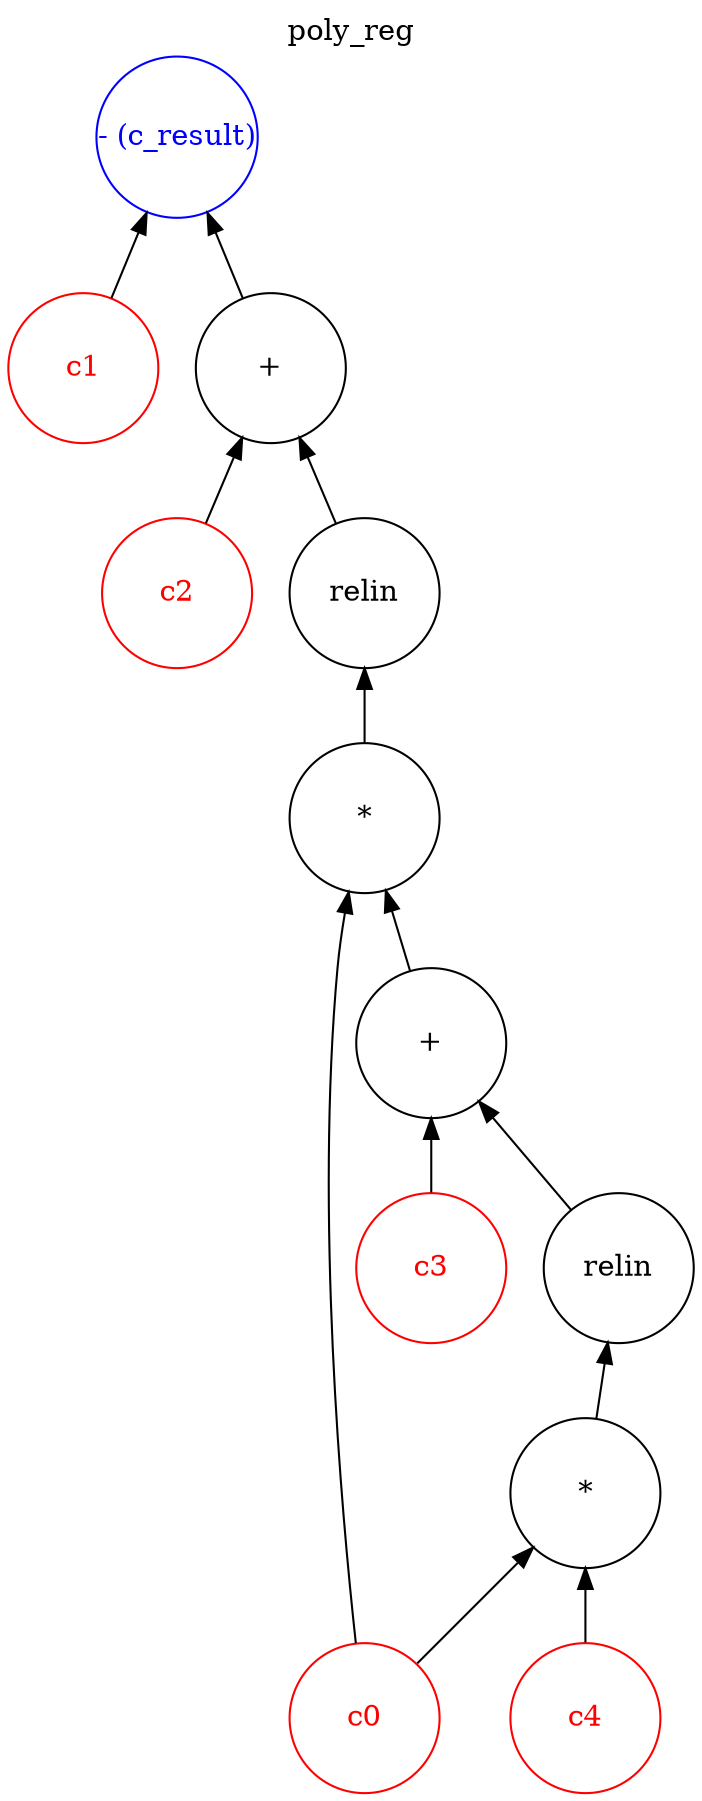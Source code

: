 digraph "poly_reg" {
graph [label="poly_reg" labelloc="t"]
node [shape=circle width=1 margin=0]
edge [dir=back]
2 [label="c1" style=solid color=red fontcolor=red]
3 [label="c2" style=solid color=red fontcolor=red]
1 [label="c0" style=solid color=red fontcolor=red]
4 [label="c3" style=solid color=red fontcolor=red]
5 [label="c4" style=solid color=red fontcolor=red]
12 [label="*" style=solid color=black fontcolor=black]
12 -> 1
12 -> 5
15 [label="relin" style=solid color=black fontcolor=black]
15 -> 12
13 [label="+" style=solid color=black fontcolor=black]
13 -> 4
13 -> 15
14 [label="*" style=solid color=black fontcolor=black]
14 -> 1
14 -> 13
16 [label="relin" style=solid color=black fontcolor=black]
16 -> 14
10 [label="+" style=solid color=black fontcolor=black]
10 -> 3
10 -> 16
11 [label="- (c_result)" style=solid color=blue fontcolor=blue]
11 -> 2
11 -> 10
}
